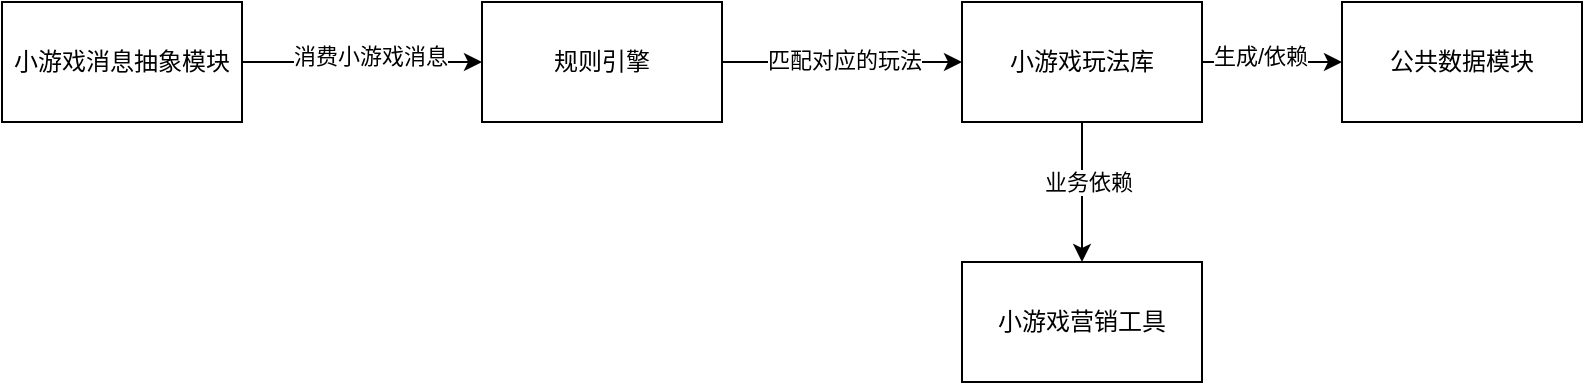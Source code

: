 <mxfile version="21.6.6" type="github">
  <diagram name="第 1 页" id="XypDvt0y7FM2inI-ccsS">
    <mxGraphModel dx="1319" dy="968" grid="1" gridSize="10" guides="1" tooltips="1" connect="1" arrows="1" fold="1" page="1" pageScale="1" pageWidth="827" pageHeight="1169" math="0" shadow="0">
      <root>
        <mxCell id="0" />
        <mxCell id="1" parent="0" />
        <mxCell id="x85ksWlpWsOPw-1cYPl7-9" style="edgeStyle=orthogonalEdgeStyle;rounded=0;orthogonalLoop=1;jettySize=auto;html=1;" edge="1" parent="1" source="x85ksWlpWsOPw-1cYPl7-1" target="x85ksWlpWsOPw-1cYPl7-8">
          <mxGeometry relative="1" as="geometry" />
        </mxCell>
        <mxCell id="x85ksWlpWsOPw-1cYPl7-10" value="匹配对应的玩法" style="edgeLabel;html=1;align=center;verticalAlign=middle;resizable=0;points=[];" vertex="1" connectable="0" parent="x85ksWlpWsOPw-1cYPl7-9">
          <mxGeometry x="0.018" y="1" relative="1" as="geometry">
            <mxPoint as="offset" />
          </mxGeometry>
        </mxCell>
        <mxCell id="x85ksWlpWsOPw-1cYPl7-1" value="规则引擎" style="rounded=0;whiteSpace=wrap;html=1;" vertex="1" parent="1">
          <mxGeometry x="270" y="370" width="120" height="60" as="geometry" />
        </mxCell>
        <mxCell id="x85ksWlpWsOPw-1cYPl7-5" style="edgeStyle=orthogonalEdgeStyle;rounded=0;orthogonalLoop=1;jettySize=auto;html=1;" edge="1" parent="1" source="x85ksWlpWsOPw-1cYPl7-2" target="x85ksWlpWsOPw-1cYPl7-1">
          <mxGeometry relative="1" as="geometry" />
        </mxCell>
        <mxCell id="x85ksWlpWsOPw-1cYPl7-6" value="消费小游戏消息" style="edgeLabel;html=1;align=center;verticalAlign=middle;resizable=0;points=[];" vertex="1" connectable="0" parent="x85ksWlpWsOPw-1cYPl7-5">
          <mxGeometry x="0.06" y="3" relative="1" as="geometry">
            <mxPoint as="offset" />
          </mxGeometry>
        </mxCell>
        <mxCell id="x85ksWlpWsOPw-1cYPl7-2" value="小游戏消息抽象模块" style="rounded=0;whiteSpace=wrap;html=1;" vertex="1" parent="1">
          <mxGeometry x="30" y="370" width="120" height="60" as="geometry" />
        </mxCell>
        <mxCell id="x85ksWlpWsOPw-1cYPl7-13" style="edgeStyle=orthogonalEdgeStyle;rounded=0;orthogonalLoop=1;jettySize=auto;html=1;entryX=0.5;entryY=0;entryDx=0;entryDy=0;" edge="1" parent="1" source="x85ksWlpWsOPw-1cYPl7-8" target="x85ksWlpWsOPw-1cYPl7-12">
          <mxGeometry relative="1" as="geometry" />
        </mxCell>
        <mxCell id="x85ksWlpWsOPw-1cYPl7-18" value="业务依赖" style="edgeLabel;html=1;align=center;verticalAlign=middle;resizable=0;points=[];" vertex="1" connectable="0" parent="x85ksWlpWsOPw-1cYPl7-13">
          <mxGeometry x="-0.15" y="3" relative="1" as="geometry">
            <mxPoint as="offset" />
          </mxGeometry>
        </mxCell>
        <mxCell id="x85ksWlpWsOPw-1cYPl7-16" style="edgeStyle=orthogonalEdgeStyle;rounded=0;orthogonalLoop=1;jettySize=auto;html=1;" edge="1" parent="1" source="x85ksWlpWsOPw-1cYPl7-8" target="x85ksWlpWsOPw-1cYPl7-15">
          <mxGeometry relative="1" as="geometry" />
        </mxCell>
        <mxCell id="x85ksWlpWsOPw-1cYPl7-17" value="生成/依赖" style="edgeLabel;html=1;align=center;verticalAlign=middle;resizable=0;points=[];" vertex="1" connectable="0" parent="x85ksWlpWsOPw-1cYPl7-16">
          <mxGeometry x="-0.175" y="3" relative="1" as="geometry">
            <mxPoint as="offset" />
          </mxGeometry>
        </mxCell>
        <mxCell id="x85ksWlpWsOPw-1cYPl7-8" value="小游戏玩法库" style="rounded=0;whiteSpace=wrap;html=1;" vertex="1" parent="1">
          <mxGeometry x="510" y="370" width="120" height="60" as="geometry" />
        </mxCell>
        <mxCell id="x85ksWlpWsOPw-1cYPl7-12" value="小游戏营销工具" style="rounded=0;whiteSpace=wrap;html=1;" vertex="1" parent="1">
          <mxGeometry x="510" y="500" width="120" height="60" as="geometry" />
        </mxCell>
        <mxCell id="x85ksWlpWsOPw-1cYPl7-15" value="公共数据模块" style="rounded=0;whiteSpace=wrap;html=1;" vertex="1" parent="1">
          <mxGeometry x="700" y="370" width="120" height="60" as="geometry" />
        </mxCell>
      </root>
    </mxGraphModel>
  </diagram>
</mxfile>
